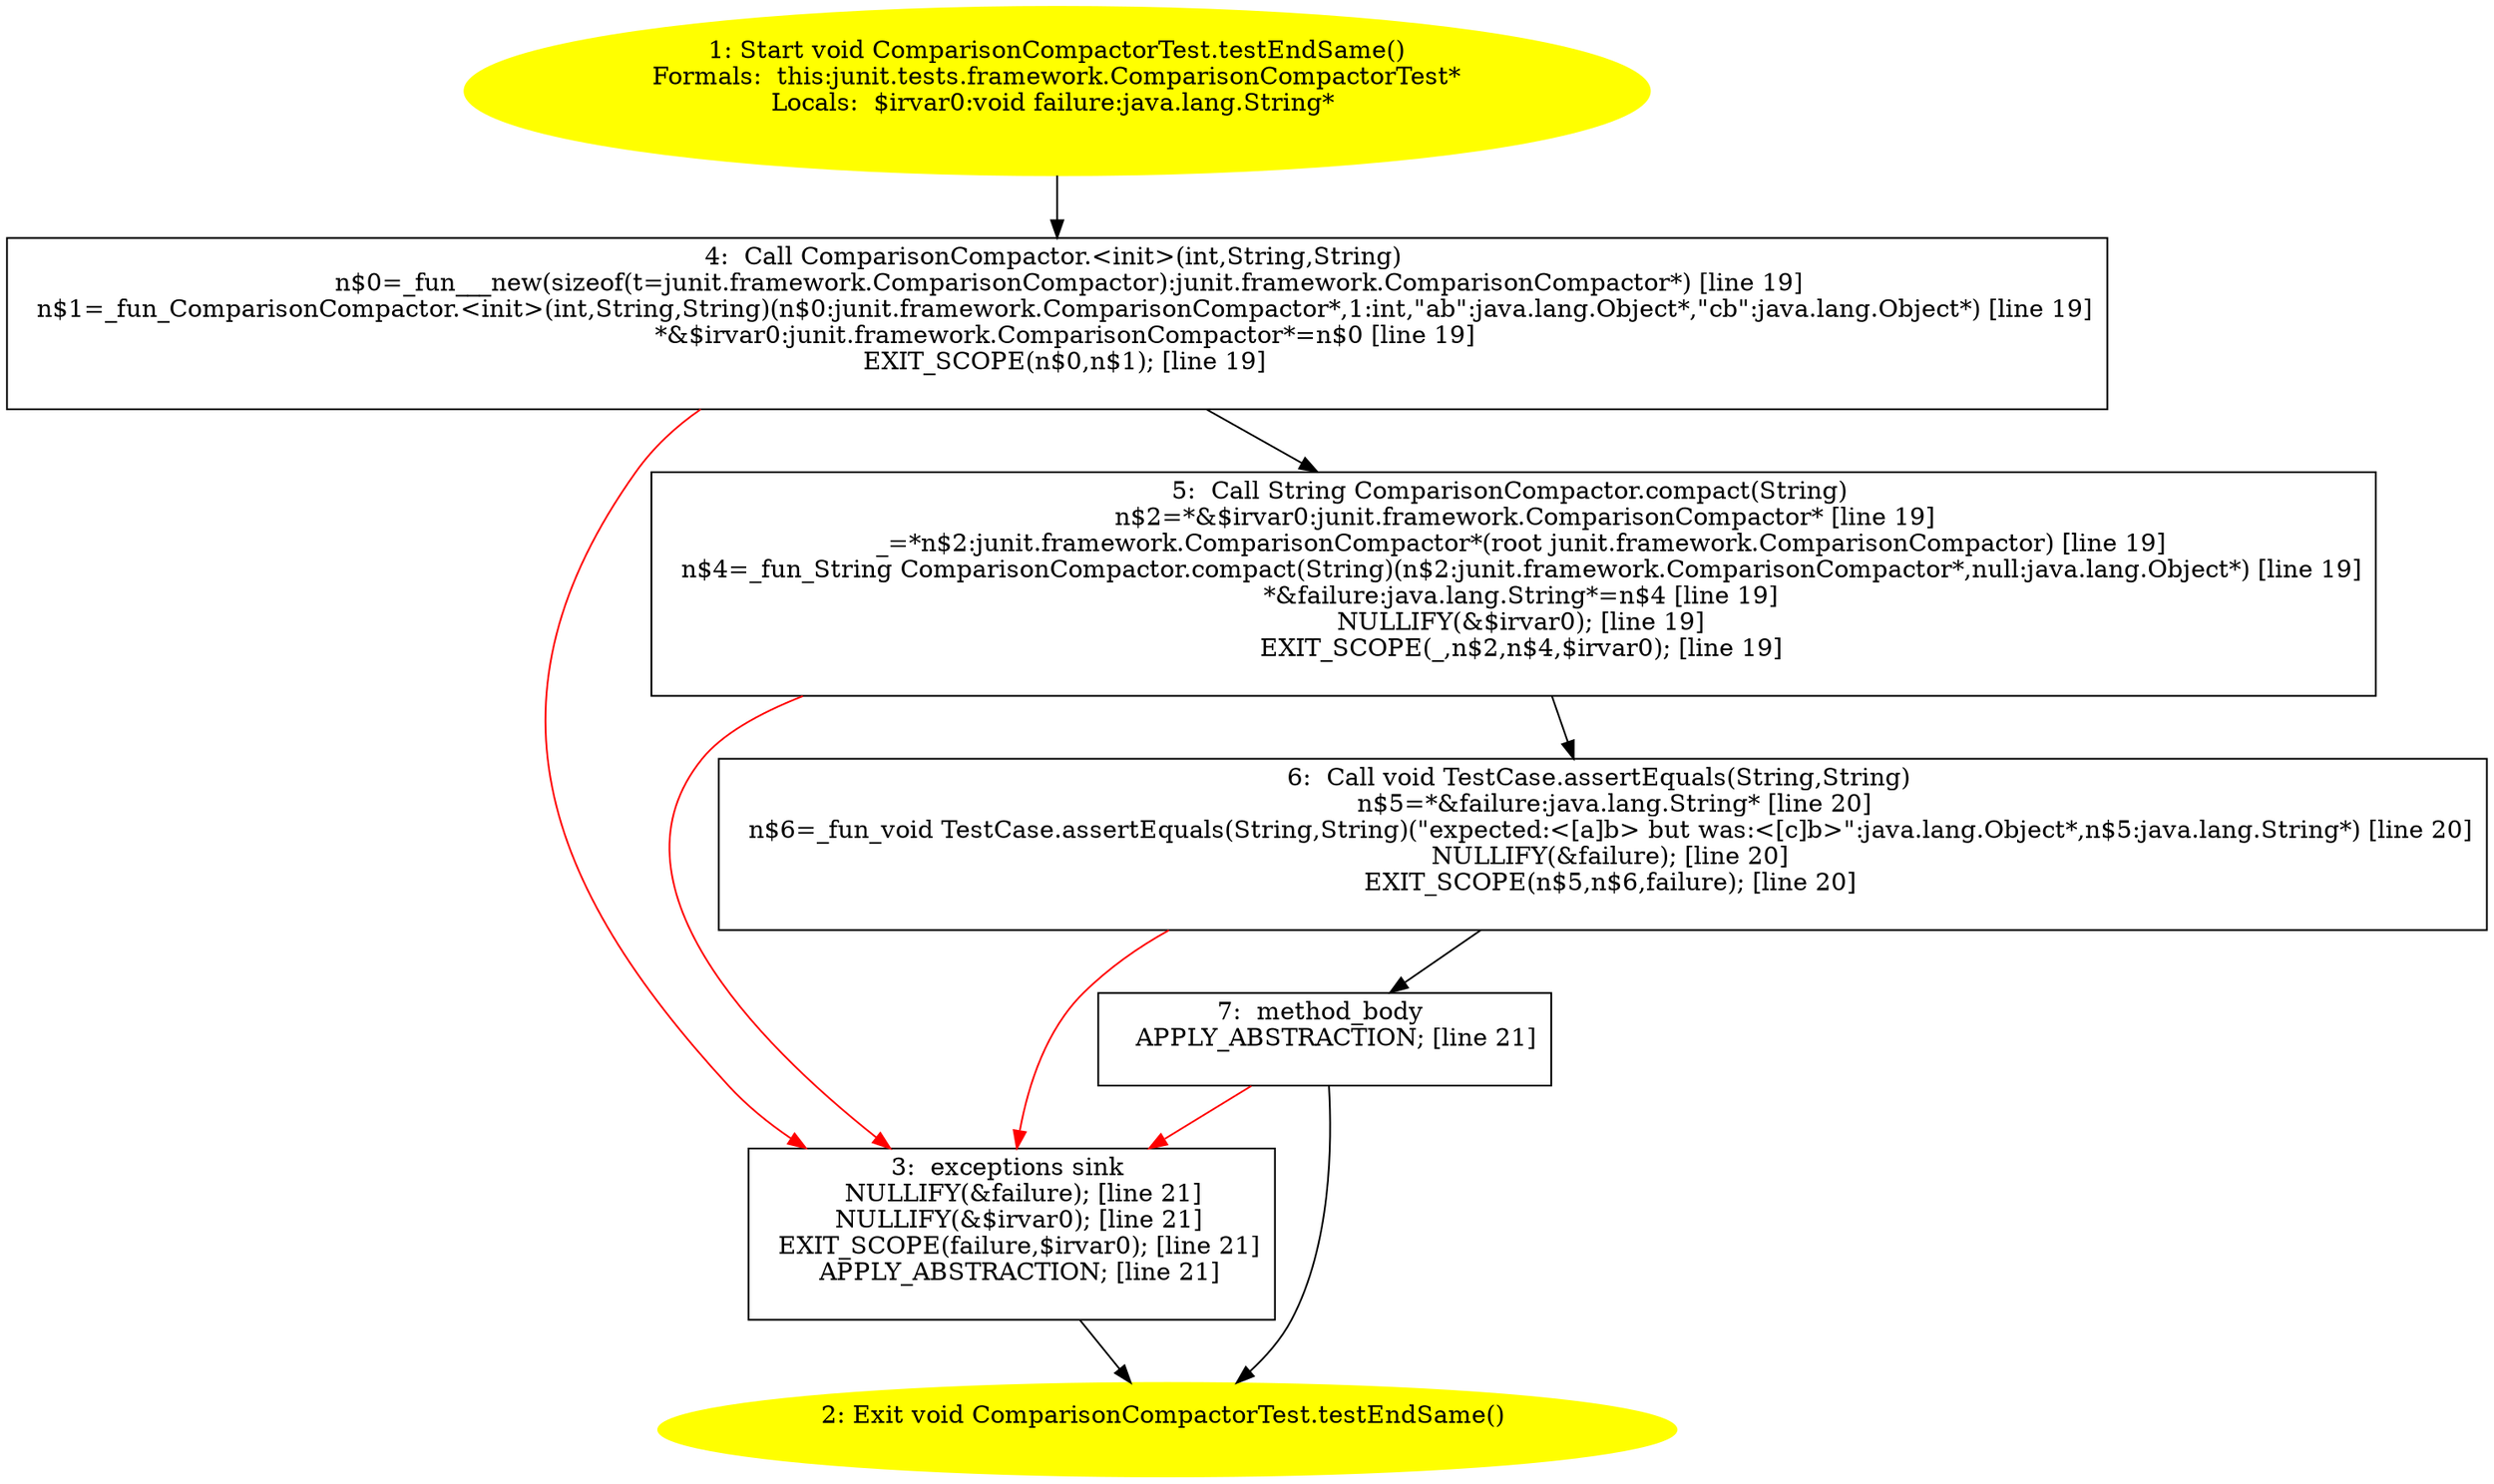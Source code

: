 /* @generated */
digraph cfg {
"junit.tests.framework.ComparisonCompactorTest.testEndSame():void.61170cecd1b9c77ae96606d5e29cbd52_1" [label="1: Start void ComparisonCompactorTest.testEndSame()\nFormals:  this:junit.tests.framework.ComparisonCompactorTest*\nLocals:  $irvar0:void failure:java.lang.String* \n  " color=yellow style=filled]
	

	 "junit.tests.framework.ComparisonCompactorTest.testEndSame():void.61170cecd1b9c77ae96606d5e29cbd52_1" -> "junit.tests.framework.ComparisonCompactorTest.testEndSame():void.61170cecd1b9c77ae96606d5e29cbd52_4" ;
"junit.tests.framework.ComparisonCompactorTest.testEndSame():void.61170cecd1b9c77ae96606d5e29cbd52_2" [label="2: Exit void ComparisonCompactorTest.testEndSame() \n  " color=yellow style=filled]
	

"junit.tests.framework.ComparisonCompactorTest.testEndSame():void.61170cecd1b9c77ae96606d5e29cbd52_3" [label="3:  exceptions sink \n   NULLIFY(&failure); [line 21]\n  NULLIFY(&$irvar0); [line 21]\n  EXIT_SCOPE(failure,$irvar0); [line 21]\n  APPLY_ABSTRACTION; [line 21]\n " shape="box"]
	

	 "junit.tests.framework.ComparisonCompactorTest.testEndSame():void.61170cecd1b9c77ae96606d5e29cbd52_3" -> "junit.tests.framework.ComparisonCompactorTest.testEndSame():void.61170cecd1b9c77ae96606d5e29cbd52_2" ;
"junit.tests.framework.ComparisonCompactorTest.testEndSame():void.61170cecd1b9c77ae96606d5e29cbd52_4" [label="4:  Call ComparisonCompactor.<init>(int,String,String) \n   n$0=_fun___new(sizeof(t=junit.framework.ComparisonCompactor):junit.framework.ComparisonCompactor*) [line 19]\n  n$1=_fun_ComparisonCompactor.<init>(int,String,String)(n$0:junit.framework.ComparisonCompactor*,1:int,\"ab\":java.lang.Object*,\"cb\":java.lang.Object*) [line 19]\n  *&$irvar0:junit.framework.ComparisonCompactor*=n$0 [line 19]\n  EXIT_SCOPE(n$0,n$1); [line 19]\n " shape="box"]
	

	 "junit.tests.framework.ComparisonCompactorTest.testEndSame():void.61170cecd1b9c77ae96606d5e29cbd52_4" -> "junit.tests.framework.ComparisonCompactorTest.testEndSame():void.61170cecd1b9c77ae96606d5e29cbd52_5" ;
	 "junit.tests.framework.ComparisonCompactorTest.testEndSame():void.61170cecd1b9c77ae96606d5e29cbd52_4" -> "junit.tests.framework.ComparisonCompactorTest.testEndSame():void.61170cecd1b9c77ae96606d5e29cbd52_3" [color="red" ];
"junit.tests.framework.ComparisonCompactorTest.testEndSame():void.61170cecd1b9c77ae96606d5e29cbd52_5" [label="5:  Call String ComparisonCompactor.compact(String) \n   n$2=*&$irvar0:junit.framework.ComparisonCompactor* [line 19]\n  _=*n$2:junit.framework.ComparisonCompactor*(root junit.framework.ComparisonCompactor) [line 19]\n  n$4=_fun_String ComparisonCompactor.compact(String)(n$2:junit.framework.ComparisonCompactor*,null:java.lang.Object*) [line 19]\n  *&failure:java.lang.String*=n$4 [line 19]\n  NULLIFY(&$irvar0); [line 19]\n  EXIT_SCOPE(_,n$2,n$4,$irvar0); [line 19]\n " shape="box"]
	

	 "junit.tests.framework.ComparisonCompactorTest.testEndSame():void.61170cecd1b9c77ae96606d5e29cbd52_5" -> "junit.tests.framework.ComparisonCompactorTest.testEndSame():void.61170cecd1b9c77ae96606d5e29cbd52_6" ;
	 "junit.tests.framework.ComparisonCompactorTest.testEndSame():void.61170cecd1b9c77ae96606d5e29cbd52_5" -> "junit.tests.framework.ComparisonCompactorTest.testEndSame():void.61170cecd1b9c77ae96606d5e29cbd52_3" [color="red" ];
"junit.tests.framework.ComparisonCompactorTest.testEndSame():void.61170cecd1b9c77ae96606d5e29cbd52_6" [label="6:  Call void TestCase.assertEquals(String,String) \n   n$5=*&failure:java.lang.String* [line 20]\n  n$6=_fun_void TestCase.assertEquals(String,String)(\"expected:<[a]b> but was:<[c]b>\":java.lang.Object*,n$5:java.lang.String*) [line 20]\n  NULLIFY(&failure); [line 20]\n  EXIT_SCOPE(n$5,n$6,failure); [line 20]\n " shape="box"]
	

	 "junit.tests.framework.ComparisonCompactorTest.testEndSame():void.61170cecd1b9c77ae96606d5e29cbd52_6" -> "junit.tests.framework.ComparisonCompactorTest.testEndSame():void.61170cecd1b9c77ae96606d5e29cbd52_7" ;
	 "junit.tests.framework.ComparisonCompactorTest.testEndSame():void.61170cecd1b9c77ae96606d5e29cbd52_6" -> "junit.tests.framework.ComparisonCompactorTest.testEndSame():void.61170cecd1b9c77ae96606d5e29cbd52_3" [color="red" ];
"junit.tests.framework.ComparisonCompactorTest.testEndSame():void.61170cecd1b9c77ae96606d5e29cbd52_7" [label="7:  method_body \n   APPLY_ABSTRACTION; [line 21]\n " shape="box"]
	

	 "junit.tests.framework.ComparisonCompactorTest.testEndSame():void.61170cecd1b9c77ae96606d5e29cbd52_7" -> "junit.tests.framework.ComparisonCompactorTest.testEndSame():void.61170cecd1b9c77ae96606d5e29cbd52_2" ;
	 "junit.tests.framework.ComparisonCompactorTest.testEndSame():void.61170cecd1b9c77ae96606d5e29cbd52_7" -> "junit.tests.framework.ComparisonCompactorTest.testEndSame():void.61170cecd1b9c77ae96606d5e29cbd52_3" [color="red" ];
}

